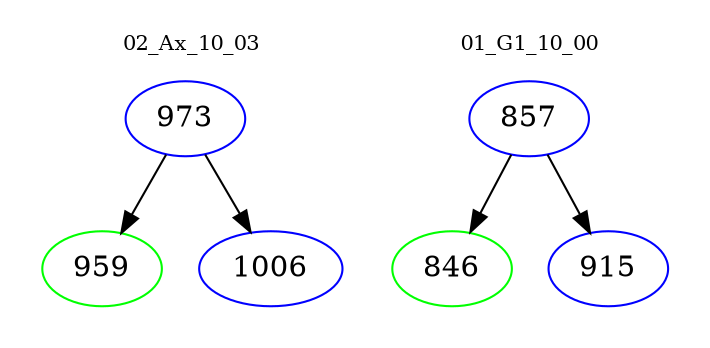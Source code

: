 digraph{
subgraph cluster_0 {
color = white
label = "02_Ax_10_03";
fontsize=10;
T0_973 [label="973", color="blue"]
T0_973 -> T0_959 [color="black"]
T0_959 [label="959", color="green"]
T0_973 -> T0_1006 [color="black"]
T0_1006 [label="1006", color="blue"]
}
subgraph cluster_1 {
color = white
label = "01_G1_10_00";
fontsize=10;
T1_857 [label="857", color="blue"]
T1_857 -> T1_846 [color="black"]
T1_846 [label="846", color="green"]
T1_857 -> T1_915 [color="black"]
T1_915 [label="915", color="blue"]
}
}
